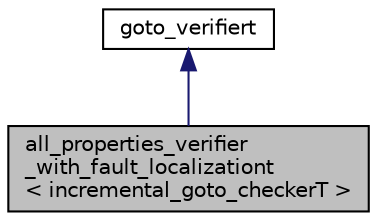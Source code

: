 digraph "all_properties_verifier_with_fault_localizationt&lt; incremental_goto_checkerT &gt;"
{
 // LATEX_PDF_SIZE
  bgcolor="transparent";
  edge [fontname="Helvetica",fontsize="10",labelfontname="Helvetica",labelfontsize="10"];
  node [fontname="Helvetica",fontsize="10",shape=record];
  Node1 [label="all_properties_verifier\l_with_fault_localizationt\l\< incremental_goto_checkerT \>",height=0.2,width=0.4,color="black", fillcolor="grey75", style="filled", fontcolor="black",tooltip="Requires an incremental goto checker that is a goto_trace_providert and fault_localization_providert."];
  Node2 -> Node1 [dir="back",color="midnightblue",fontsize="10",style="solid",fontname="Helvetica"];
  Node2 [label="goto_verifiert",height=0.2,width=0.4,color="black",URL="$classgoto__verifiert.html",tooltip="An implementation of goto_verifiert checks all properties in a goto model."];
}
